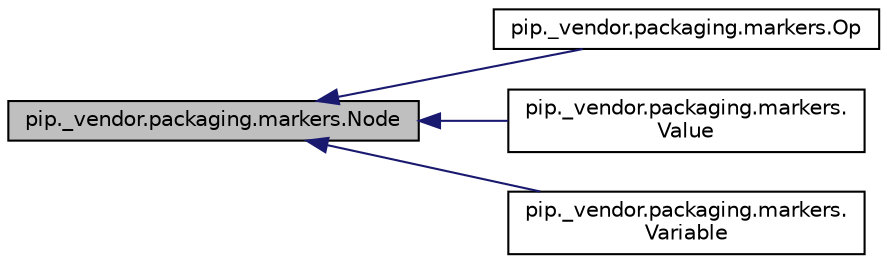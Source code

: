 digraph "pip._vendor.packaging.markers.Node"
{
 // LATEX_PDF_SIZE
  edge [fontname="Helvetica",fontsize="10",labelfontname="Helvetica",labelfontsize="10"];
  node [fontname="Helvetica",fontsize="10",shape=record];
  rankdir="LR";
  Node1 [label="pip._vendor.packaging.markers.Node",height=0.2,width=0.4,color="black", fillcolor="grey75", style="filled", fontcolor="black",tooltip=" "];
  Node1 -> Node2 [dir="back",color="midnightblue",fontsize="10",style="solid"];
  Node2 [label="pip._vendor.packaging.markers.Op",height=0.2,width=0.4,color="black", fillcolor="white", style="filled",URL="$classpip_1_1__vendor_1_1packaging_1_1markers_1_1_op.html",tooltip=" "];
  Node1 -> Node3 [dir="back",color="midnightblue",fontsize="10",style="solid"];
  Node3 [label="pip._vendor.packaging.markers.\lValue",height=0.2,width=0.4,color="black", fillcolor="white", style="filled",URL="$classpip_1_1__vendor_1_1packaging_1_1markers_1_1_value.html",tooltip=" "];
  Node1 -> Node4 [dir="back",color="midnightblue",fontsize="10",style="solid"];
  Node4 [label="pip._vendor.packaging.markers.\lVariable",height=0.2,width=0.4,color="black", fillcolor="white", style="filled",URL="$classpip_1_1__vendor_1_1packaging_1_1markers_1_1_variable.html",tooltip=" "];
}
